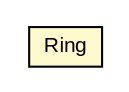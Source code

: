 #!/usr/local/bin/dot
#
# Class diagram 
# Generated by UMLGraph version R5_6-24-gf6e263 (http://www.umlgraph.org/)
#

digraph G {
	edge [fontname="arial",fontsize=10,labelfontname="arial",labelfontsize=10];
	node [fontname="arial",fontsize=10,shape=plaintext];
	nodesep=0.25;
	ranksep=0.5;
	// net.trajano.doxdb.sample.json.Ring
	c140 [label=<<table title="net.trajano.doxdb.sample.json.Ring" border="0" cellborder="1" cellspacing="0" cellpadding="2" port="p" bgcolor="lemonChiffon" href="./Ring.html">
		<tr><td><table border="0" cellspacing="0" cellpadding="1">
<tr><td align="center" balign="center"> Ring </td></tr>
		</table></td></tr>
		</table>>, URL="./Ring.html", fontname="arial", fontcolor="black", fontsize=10.0];
}

